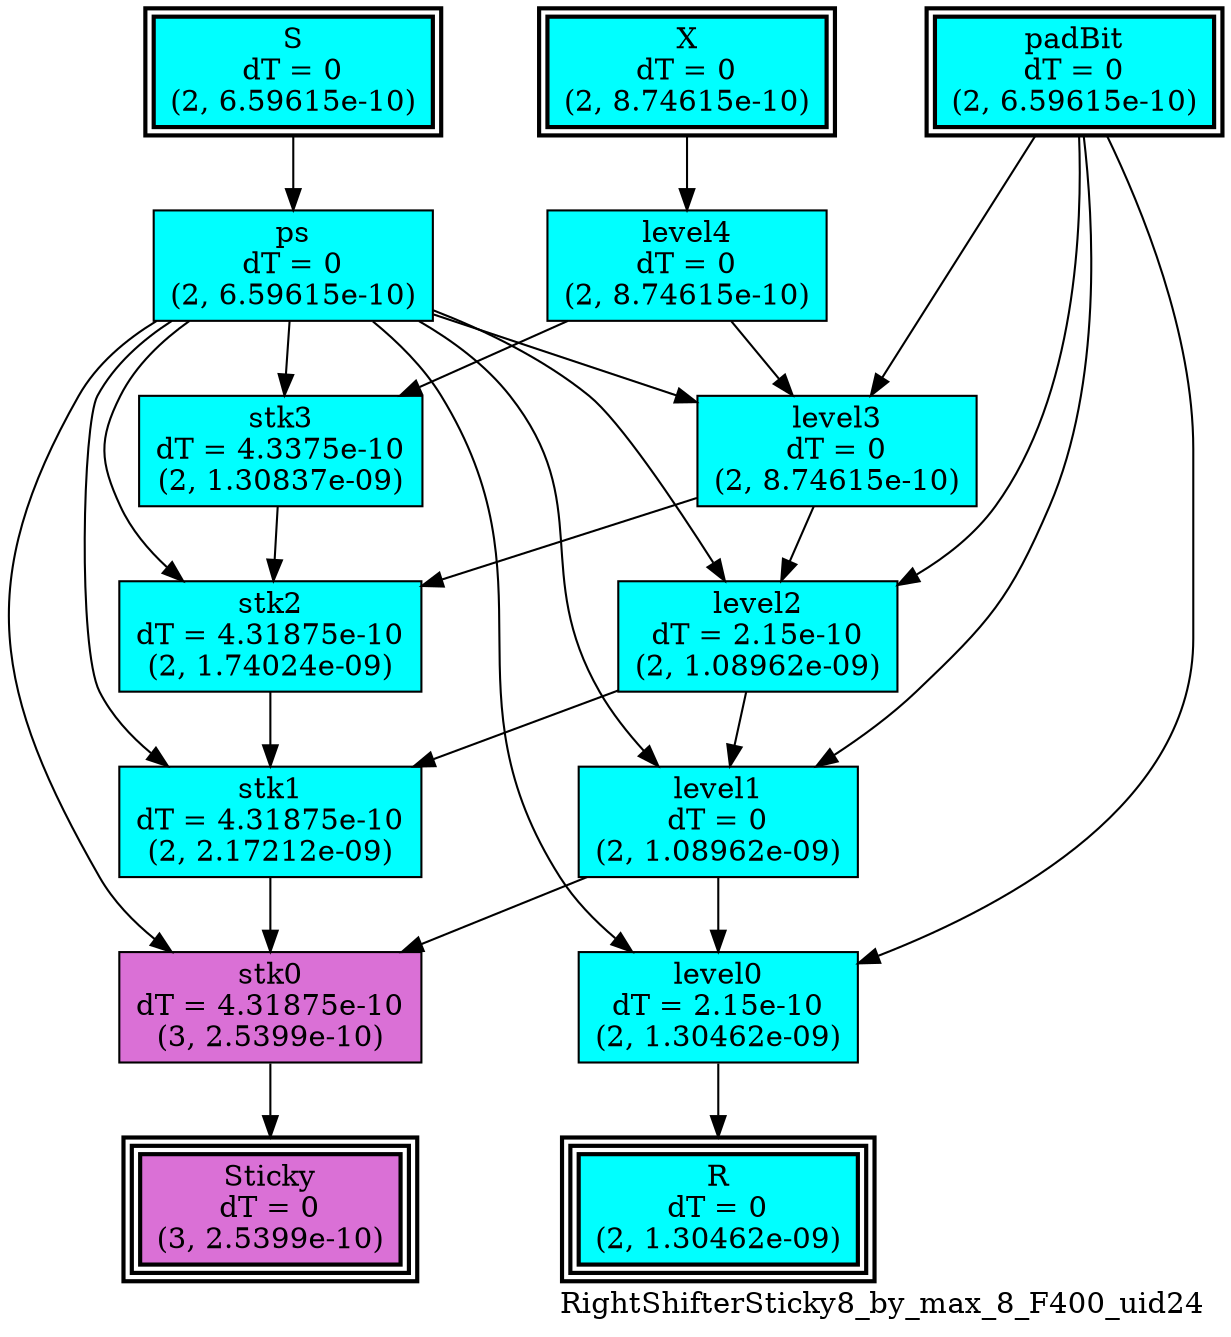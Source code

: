 digraph RightShifterSticky8_by_max_8_F400_uid24
{
	//graph drawing options
	label=RightShifterSticky8_by_max_8_F400_uid24;
	labelloc=bottom;
	labeljust=right;
	ratio=auto;
	nodesep=0.25;
	ranksep=0.5;

	//input/output signals of operator RightShifterSticky8_by_max_8_F400_uid24
	X__RightShifterSticky8_by_max_8_F400_uid24 [ label="X\ndT = 0\n(2, 8.74615e-10)", shape=box, color=black, style="bold, filled", fillcolor=cyan, peripheries=2 ];
	S__RightShifterSticky8_by_max_8_F400_uid24 [ label="S\ndT = 0\n(2, 6.59615e-10)", shape=box, color=black, style="bold, filled", fillcolor=cyan, peripheries=2 ];
	padBit__RightShifterSticky8_by_max_8_F400_uid24 [ label="padBit\ndT = 0\n(2, 6.59615e-10)", shape=box, color=black, style="bold, filled", fillcolor=cyan, peripheries=2 ];
	R__RightShifterSticky8_by_max_8_F400_uid24 [ label="R\ndT = 0\n(2, 1.30462e-09)", shape=box, color=black, style="bold, filled", fillcolor=cyan, peripheries=3 ];
	Sticky__RightShifterSticky8_by_max_8_F400_uid24 [ label="Sticky\ndT = 0\n(3, 2.5399e-10)", shape=box, color=black, style="bold, filled", fillcolor=orchid, peripheries=3 ];
	{rank=same X__RightShifterSticky8_by_max_8_F400_uid24, S__RightShifterSticky8_by_max_8_F400_uid24, padBit__RightShifterSticky8_by_max_8_F400_uid24};
	{rank=same R__RightShifterSticky8_by_max_8_F400_uid24, Sticky__RightShifterSticky8_by_max_8_F400_uid24};
	//internal signals of operator RightShifterSticky8_by_max_8_F400_uid24
	ps__RightShifterSticky8_by_max_8_F400_uid24 [ label="ps\ndT = 0\n(2, 6.59615e-10)", shape=box, color=black, style=filled, fillcolor=cyan, peripheries=1 ];
	level4__RightShifterSticky8_by_max_8_F400_uid24 [ label="level4\ndT = 0\n(2, 8.74615e-10)", shape=box, color=black, style=filled, fillcolor=cyan, peripheries=1 ];
	stk3__RightShifterSticky8_by_max_8_F400_uid24 [ label="stk3\ndT = 4.3375e-10\n(2, 1.30837e-09)", shape=box, color=black, style=filled, fillcolor=cyan, peripheries=1 ];
	level3__RightShifterSticky8_by_max_8_F400_uid24 [ label="level3\ndT = 0\n(2, 8.74615e-10)", shape=box, color=black, style=filled, fillcolor=cyan, peripheries=1 ];
	stk2__RightShifterSticky8_by_max_8_F400_uid24 [ label="stk2\ndT = 4.31875e-10\n(2, 1.74024e-09)", shape=box, color=black, style=filled, fillcolor=cyan, peripheries=1 ];
	level2__RightShifterSticky8_by_max_8_F400_uid24 [ label="level2\ndT = 2.15e-10\n(2, 1.08962e-09)", shape=box, color=black, style=filled, fillcolor=cyan, peripheries=1 ];
	stk1__RightShifterSticky8_by_max_8_F400_uid24 [ label="stk1\ndT = 4.31875e-10\n(2, 2.17212e-09)", shape=box, color=black, style=filled, fillcolor=cyan, peripheries=1 ];
	level1__RightShifterSticky8_by_max_8_F400_uid24 [ label="level1\ndT = 0\n(2, 1.08962e-09)", shape=box, color=black, style=filled, fillcolor=cyan, peripheries=1 ];
	stk0__RightShifterSticky8_by_max_8_F400_uid24 [ label="stk0\ndT = 4.31875e-10\n(3, 2.5399e-10)", shape=box, color=black, style=filled, fillcolor=orchid, peripheries=1 ];
	level0__RightShifterSticky8_by_max_8_F400_uid24 [ label="level0\ndT = 2.15e-10\n(2, 1.30462e-09)", shape=box, color=black, style=filled, fillcolor=cyan, peripheries=1 ];

	//subcomponents of operator RightShifterSticky8_by_max_8_F400_uid24

	//input and internal signal connections of operator RightShifterSticky8_by_max_8_F400_uid24
	X__RightShifterSticky8_by_max_8_F400_uid24 -> level4__RightShifterSticky8_by_max_8_F400_uid24 [ arrowhead=normal, arrowsize=1.0, arrowtail=normal, color=black, dir=forward  ];
	S__RightShifterSticky8_by_max_8_F400_uid24 -> ps__RightShifterSticky8_by_max_8_F400_uid24 [ arrowhead=normal, arrowsize=1.0, arrowtail=normal, color=black, dir=forward  ];
	padBit__RightShifterSticky8_by_max_8_F400_uid24 -> level3__RightShifterSticky8_by_max_8_F400_uid24 [ arrowhead=normal, arrowsize=1.0, arrowtail=normal, color=black, dir=forward  ];
	padBit__RightShifterSticky8_by_max_8_F400_uid24 -> level2__RightShifterSticky8_by_max_8_F400_uid24 [ arrowhead=normal, arrowsize=1.0, arrowtail=normal, color=black, dir=forward  ];
	padBit__RightShifterSticky8_by_max_8_F400_uid24 -> level1__RightShifterSticky8_by_max_8_F400_uid24 [ arrowhead=normal, arrowsize=1.0, arrowtail=normal, color=black, dir=forward  ];
	padBit__RightShifterSticky8_by_max_8_F400_uid24 -> level0__RightShifterSticky8_by_max_8_F400_uid24 [ arrowhead=normal, arrowsize=1.0, arrowtail=normal, color=black, dir=forward  ];
	ps__RightShifterSticky8_by_max_8_F400_uid24 -> stk3__RightShifterSticky8_by_max_8_F400_uid24 [ arrowhead=normal, arrowsize=1.0, arrowtail=normal, color=black, dir=forward  ];
	ps__RightShifterSticky8_by_max_8_F400_uid24 -> level3__RightShifterSticky8_by_max_8_F400_uid24 [ arrowhead=normal, arrowsize=1.0, arrowtail=normal, color=black, dir=forward  ];
	ps__RightShifterSticky8_by_max_8_F400_uid24 -> stk2__RightShifterSticky8_by_max_8_F400_uid24 [ arrowhead=normal, arrowsize=1.0, arrowtail=normal, color=black, dir=forward  ];
	ps__RightShifterSticky8_by_max_8_F400_uid24 -> level2__RightShifterSticky8_by_max_8_F400_uid24 [ arrowhead=normal, arrowsize=1.0, arrowtail=normal, color=black, dir=forward  ];
	ps__RightShifterSticky8_by_max_8_F400_uid24 -> stk1__RightShifterSticky8_by_max_8_F400_uid24 [ arrowhead=normal, arrowsize=1.0, arrowtail=normal, color=black, dir=forward  ];
	ps__RightShifterSticky8_by_max_8_F400_uid24 -> level1__RightShifterSticky8_by_max_8_F400_uid24 [ arrowhead=normal, arrowsize=1.0, arrowtail=normal, color=black, dir=forward  ];
	ps__RightShifterSticky8_by_max_8_F400_uid24 -> stk0__RightShifterSticky8_by_max_8_F400_uid24 [ arrowhead=normal, arrowsize=1.0, arrowtail=normal, color=black, dir=forward  ];
	ps__RightShifterSticky8_by_max_8_F400_uid24 -> level0__RightShifterSticky8_by_max_8_F400_uid24 [ arrowhead=normal, arrowsize=1.0, arrowtail=normal, color=black, dir=forward  ];
	level4__RightShifterSticky8_by_max_8_F400_uid24 -> stk3__RightShifterSticky8_by_max_8_F400_uid24 [ arrowhead=normal, arrowsize=1.0, arrowtail=normal, color=black, dir=forward  ];
	level4__RightShifterSticky8_by_max_8_F400_uid24 -> level3__RightShifterSticky8_by_max_8_F400_uid24 [ arrowhead=normal, arrowsize=1.0, arrowtail=normal, color=black, dir=forward  ];
	stk3__RightShifterSticky8_by_max_8_F400_uid24 -> stk2__RightShifterSticky8_by_max_8_F400_uid24 [ arrowhead=normal, arrowsize=1.0, arrowtail=normal, color=black, dir=forward  ];
	level3__RightShifterSticky8_by_max_8_F400_uid24 -> stk2__RightShifterSticky8_by_max_8_F400_uid24 [ arrowhead=normal, arrowsize=1.0, arrowtail=normal, color=black, dir=forward  ];
	level3__RightShifterSticky8_by_max_8_F400_uid24 -> level2__RightShifterSticky8_by_max_8_F400_uid24 [ arrowhead=normal, arrowsize=1.0, arrowtail=normal, color=black, dir=forward  ];
	stk2__RightShifterSticky8_by_max_8_F400_uid24 -> stk1__RightShifterSticky8_by_max_8_F400_uid24 [ arrowhead=normal, arrowsize=1.0, arrowtail=normal, color=black, dir=forward  ];
	level2__RightShifterSticky8_by_max_8_F400_uid24 -> stk1__RightShifterSticky8_by_max_8_F400_uid24 [ arrowhead=normal, arrowsize=1.0, arrowtail=normal, color=black, dir=forward  ];
	level2__RightShifterSticky8_by_max_8_F400_uid24 -> level1__RightShifterSticky8_by_max_8_F400_uid24 [ arrowhead=normal, arrowsize=1.0, arrowtail=normal, color=black, dir=forward  ];
	stk1__RightShifterSticky8_by_max_8_F400_uid24 -> stk0__RightShifterSticky8_by_max_8_F400_uid24 [ arrowhead=normal, arrowsize=1.0, arrowtail=normal, color=black, dir=forward  ];
	level1__RightShifterSticky8_by_max_8_F400_uid24 -> stk0__RightShifterSticky8_by_max_8_F400_uid24 [ arrowhead=normal, arrowsize=1.0, arrowtail=normal, color=black, dir=forward  ];
	level1__RightShifterSticky8_by_max_8_F400_uid24 -> level0__RightShifterSticky8_by_max_8_F400_uid24 [ arrowhead=normal, arrowsize=1.0, arrowtail=normal, color=black, dir=forward  ];
	stk0__RightShifterSticky8_by_max_8_F400_uid24 -> Sticky__RightShifterSticky8_by_max_8_F400_uid24 [ arrowhead=normal, arrowsize=1.0, arrowtail=normal, color=black, dir=forward  ];
	level0__RightShifterSticky8_by_max_8_F400_uid24 -> R__RightShifterSticky8_by_max_8_F400_uid24 [ arrowhead=normal, arrowsize=1.0, arrowtail=normal, color=black, dir=forward  ];
}

